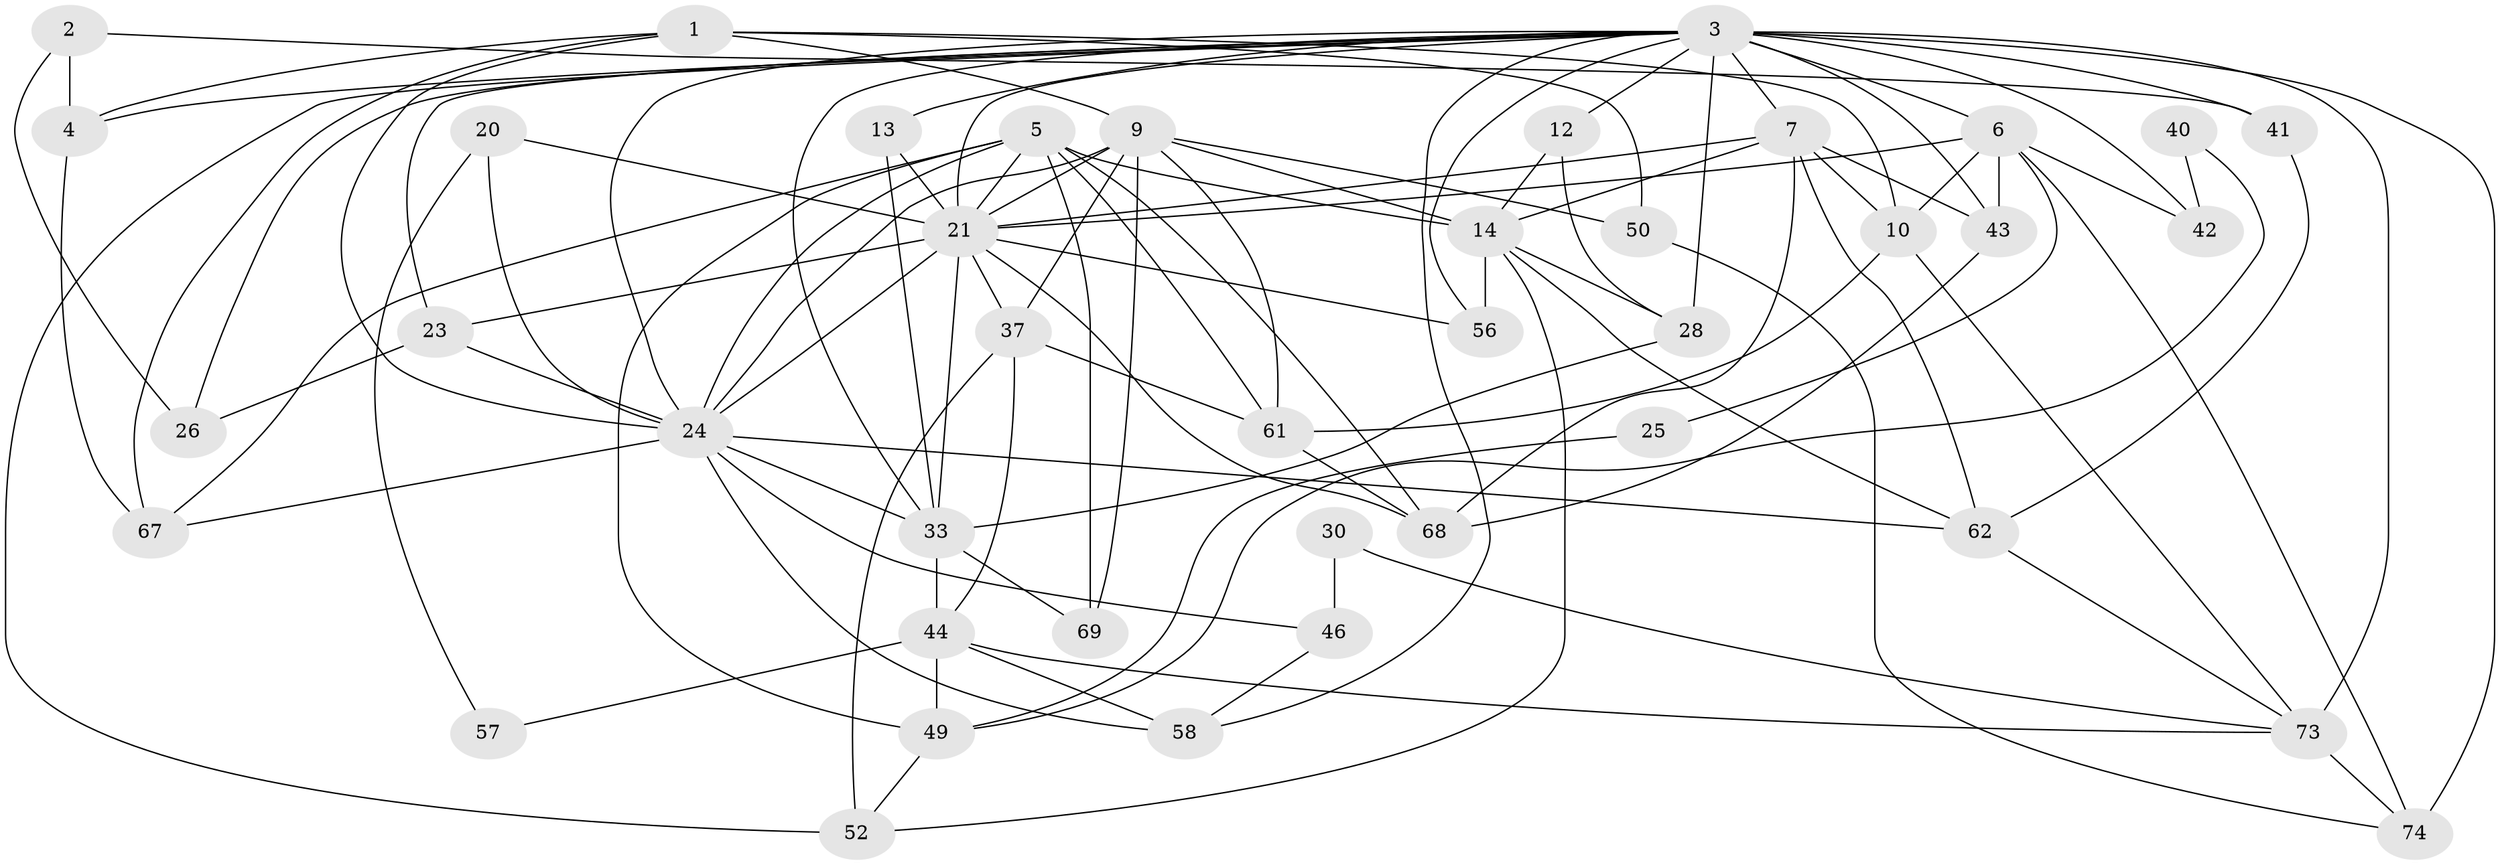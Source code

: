 // original degree distribution, {3: 0.2682926829268293, 5: 0.3048780487804878, 4: 0.25609756097560976, 2: 0.0975609756097561, 6: 0.06097560975609756, 7: 0.012195121951219513}
// Generated by graph-tools (version 1.1) at 2025/15/03/09/25 04:15:14]
// undirected, 41 vertices, 105 edges
graph export_dot {
graph [start="1"]
  node [color=gray90,style=filled];
  1 [super="+22+48"];
  2;
  3 [super="+19+16+76"];
  4;
  5 [super="+29+8"];
  6 [super="+77"];
  7 [super="+17"];
  9 [super="+11"];
  10 [super="+15"];
  12;
  13;
  14 [super="+32+18"];
  20;
  21 [super="+39+35+27"];
  23;
  24 [super="+54+79+51+59"];
  25;
  26;
  28 [super="+78"];
  30;
  33 [super="+70+80"];
  37 [super="+55+53"];
  40;
  41;
  42;
  43;
  44 [super="+82"];
  46;
  49;
  50;
  52;
  56;
  57;
  58;
  61 [super="+81"];
  62;
  67;
  68;
  69;
  73 [super="+75"];
  74;
  1 -- 9;
  1 -- 24;
  1 -- 67;
  1 -- 10;
  1 -- 4;
  1 -- 50;
  2 -- 4;
  2 -- 26;
  2 -- 41;
  3 -- 7 [weight=2];
  3 -- 73 [weight=3];
  3 -- 41 [weight=2];
  3 -- 43;
  3 -- 52;
  3 -- 28 [weight=4];
  3 -- 33;
  3 -- 4;
  3 -- 6;
  3 -- 42;
  3 -- 12;
  3 -- 74;
  3 -- 23;
  3 -- 56;
  3 -- 24 [weight=2];
  3 -- 58;
  3 -- 26;
  3 -- 13;
  3 -- 21;
  4 -- 67;
  5 -- 68;
  5 -- 69;
  5 -- 49;
  5 -- 67;
  5 -- 61;
  5 -- 14;
  5 -- 24;
  5 -- 21;
  6 -- 74;
  6 -- 25;
  6 -- 42;
  6 -- 43;
  6 -- 10;
  6 -- 21 [weight=2];
  7 -- 43;
  7 -- 10;
  7 -- 68;
  7 -- 21;
  7 -- 62;
  7 -- 14;
  9 -- 37;
  9 -- 69;
  9 -- 14;
  9 -- 50;
  9 -- 24 [weight=2];
  9 -- 61;
  9 -- 21 [weight=2];
  10 -- 61;
  10 -- 73;
  12 -- 14;
  12 -- 28;
  13 -- 33;
  13 -- 21;
  14 -- 52;
  14 -- 62;
  14 -- 56;
  14 -- 28;
  20 -- 57;
  20 -- 24;
  20 -- 21;
  21 -- 37 [weight=2];
  21 -- 33;
  21 -- 68;
  21 -- 24;
  21 -- 23;
  21 -- 56;
  23 -- 26;
  23 -- 24;
  24 -- 67;
  24 -- 58;
  24 -- 33;
  24 -- 62;
  24 -- 46;
  25 -- 49;
  28 -- 33;
  30 -- 46;
  30 -- 73;
  33 -- 44 [weight=3];
  33 -- 69;
  37 -- 52;
  37 -- 44;
  37 -- 61;
  40 -- 42;
  40 -- 49;
  41 -- 62;
  43 -- 68;
  44 -- 49;
  44 -- 57;
  44 -- 73;
  44 -- 58;
  46 -- 58;
  49 -- 52;
  50 -- 74;
  61 -- 68;
  62 -- 73;
  73 -- 74;
}

